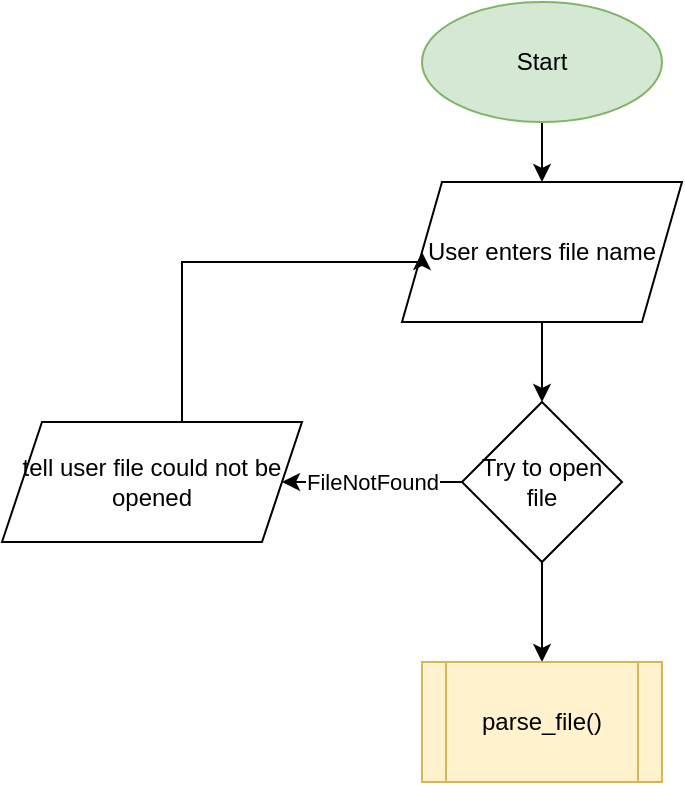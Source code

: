 <mxfile version="20.8.5" type="github">
  <diagram id="yCp3yy1CDkCnGNzbleE7" name="Page-1">
    <mxGraphModel dx="954" dy="616" grid="1" gridSize="10" guides="1" tooltips="1" connect="1" arrows="1" fold="1" page="1" pageScale="1" pageWidth="850" pageHeight="1100" math="0" shadow="0">
      <root>
        <mxCell id="0" />
        <mxCell id="1" parent="0" />
        <mxCell id="oboSt407GrpLVynpOdHt-3" value="" style="edgeStyle=orthogonalEdgeStyle;rounded=0;orthogonalLoop=1;jettySize=auto;html=1;" edge="1" parent="1" target="oboSt407GrpLVynpOdHt-2">
          <mxGeometry relative="1" as="geometry">
            <mxPoint x="270" y="50" as="sourcePoint" />
          </mxGeometry>
        </mxCell>
        <mxCell id="oboSt407GrpLVynpOdHt-1" value="Start" style="ellipse;whiteSpace=wrap;html=1;fillColor=#d5e8d4;strokeColor=#82b366;" vertex="1" parent="1">
          <mxGeometry x="220" y="30" width="120" height="60" as="geometry" />
        </mxCell>
        <mxCell id="oboSt407GrpLVynpOdHt-5" value="" style="edgeStyle=orthogonalEdgeStyle;rounded=0;orthogonalLoop=1;jettySize=auto;html=1;" edge="1" parent="1" source="oboSt407GrpLVynpOdHt-2" target="oboSt407GrpLVynpOdHt-4">
          <mxGeometry relative="1" as="geometry" />
        </mxCell>
        <mxCell id="oboSt407GrpLVynpOdHt-2" value="User enters file name" style="shape=parallelogram;perimeter=parallelogramPerimeter;whiteSpace=wrap;html=1;fixedSize=1;" vertex="1" parent="1">
          <mxGeometry x="210" y="120" width="140" height="70" as="geometry" />
        </mxCell>
        <mxCell id="oboSt407GrpLVynpOdHt-7" value="FileNotFound" style="edgeStyle=orthogonalEdgeStyle;rounded=0;orthogonalLoop=1;jettySize=auto;html=1;" edge="1" parent="1" source="oboSt407GrpLVynpOdHt-4">
          <mxGeometry relative="1" as="geometry">
            <mxPoint x="150" y="270" as="targetPoint" />
          </mxGeometry>
        </mxCell>
        <mxCell id="oboSt407GrpLVynpOdHt-10" value="" style="edgeStyle=orthogonalEdgeStyle;rounded=0;orthogonalLoop=1;jettySize=auto;html=1;" edge="1" parent="1" source="oboSt407GrpLVynpOdHt-4" target="oboSt407GrpLVynpOdHt-9">
          <mxGeometry relative="1" as="geometry" />
        </mxCell>
        <mxCell id="oboSt407GrpLVynpOdHt-4" value="Try to open file" style="rhombus;whiteSpace=wrap;html=1;" vertex="1" parent="1">
          <mxGeometry x="240" y="230" width="80" height="80" as="geometry" />
        </mxCell>
        <mxCell id="oboSt407GrpLVynpOdHt-8" style="edgeStyle=orthogonalEdgeStyle;rounded=0;orthogonalLoop=1;jettySize=auto;html=1;entryX=0;entryY=0.5;entryDx=0;entryDy=0;" edge="1" parent="1" source="oboSt407GrpLVynpOdHt-6" target="oboSt407GrpLVynpOdHt-2">
          <mxGeometry relative="1" as="geometry">
            <mxPoint x="100" y="160" as="targetPoint" />
            <Array as="points">
              <mxPoint x="100" y="160" />
            </Array>
          </mxGeometry>
        </mxCell>
        <mxCell id="oboSt407GrpLVynpOdHt-6" value="tell user file could not be opened" style="shape=parallelogram;perimeter=parallelogramPerimeter;whiteSpace=wrap;html=1;fixedSize=1;" vertex="1" parent="1">
          <mxGeometry x="10" y="240" width="150" height="60" as="geometry" />
        </mxCell>
        <mxCell id="oboSt407GrpLVynpOdHt-9" value="parse_file()" style="shape=process;whiteSpace=wrap;html=1;backgroundOutline=1;fillColor=#fff2cc;strokeColor=#d6b656;" vertex="1" parent="1">
          <mxGeometry x="220" y="360" width="120" height="60" as="geometry" />
        </mxCell>
      </root>
    </mxGraphModel>
  </diagram>
</mxfile>
